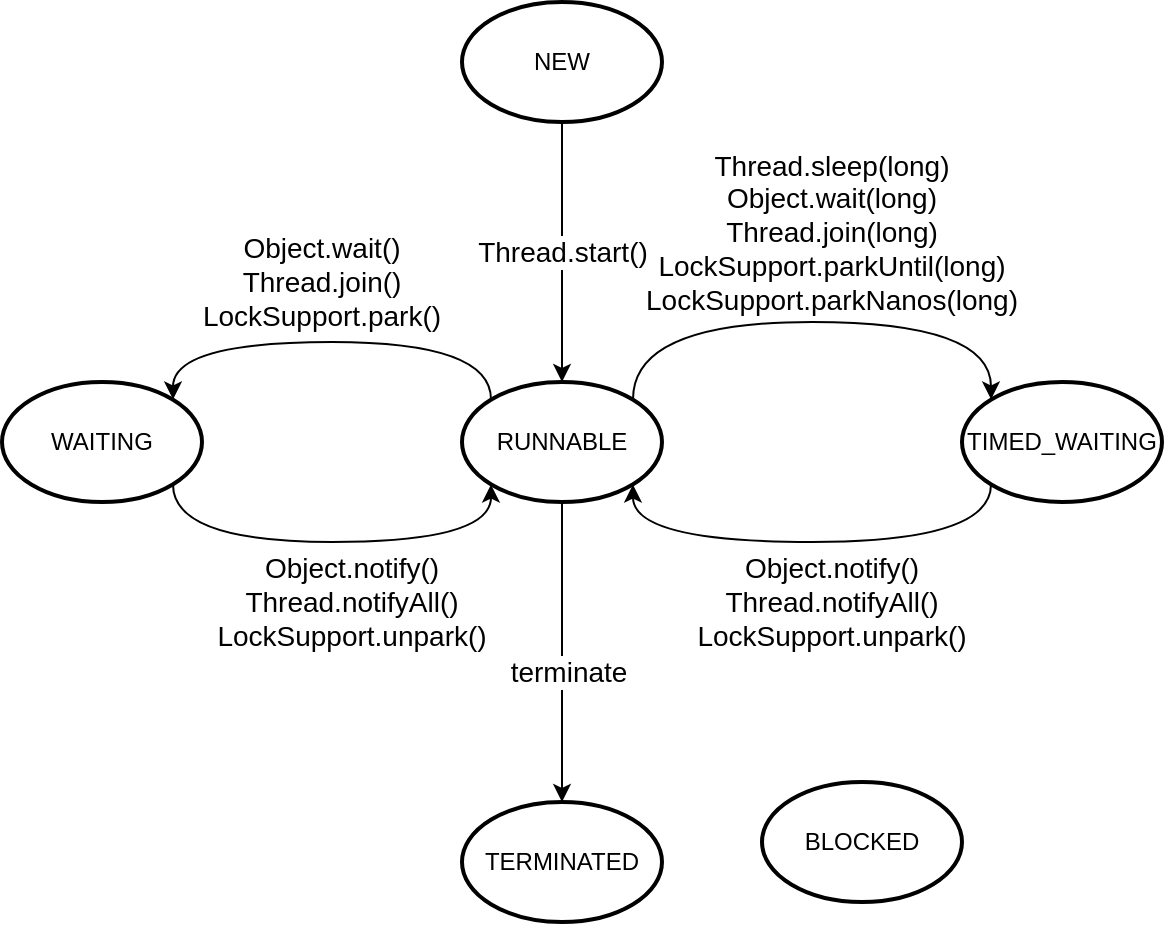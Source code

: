 <mxfile version="10.6.7" type="github"><diagram id="7bAAMtYjb723Usm57Kre" name="Page-1"><mxGraphModel dx="886" dy="593" grid="1" gridSize="10" guides="1" tooltips="1" connect="1" arrows="1" fold="1" page="1" pageScale="1" pageWidth="827" pageHeight="1169" math="0" shadow="0"><root><mxCell id="0"/><mxCell id="1" parent="0"/><mxCell id="614B6NacwDLU-n_JJPLR-9" style="edgeStyle=orthogonalEdgeStyle;curved=1;orthogonalLoop=1;jettySize=auto;html=1;exitX=0.855;exitY=0.855;exitDx=0;exitDy=0;exitPerimeter=0;entryX=0.145;entryY=0.855;entryDx=0;entryDy=0;entryPerimeter=0;fontSize=16;" edge="1" parent="1" source="614B6NacwDLU-n_JJPLR-1" target="614B6NacwDLU-n_JJPLR-3"><mxGeometry relative="1" as="geometry"><Array as="points"><mxPoint x="186" y="340"/><mxPoint x="345" y="340"/></Array></mxGeometry></mxCell><mxCell id="614B6NacwDLU-n_JJPLR-1" value="WAITING" style="strokeWidth=2;html=1;shape=mxgraph.flowchart.start_1;whiteSpace=wrap;" vertex="1" parent="1"><mxGeometry x="100" y="260" width="100" height="60" as="geometry"/></mxCell><mxCell id="614B6NacwDLU-n_JJPLR-7" value="Thread.start()" style="edgeStyle=orthogonalEdgeStyle;rounded=0;orthogonalLoop=1;jettySize=auto;html=1;exitX=0.5;exitY=1;exitDx=0;exitDy=0;exitPerimeter=0;entryX=0.5;entryY=0;entryDx=0;entryDy=0;entryPerimeter=0;fontSize=14;" edge="1" parent="1" source="614B6NacwDLU-n_JJPLR-2" target="614B6NacwDLU-n_JJPLR-3"><mxGeometry relative="1" as="geometry"/></mxCell><mxCell id="614B6NacwDLU-n_JJPLR-2" value="NEW" style="strokeWidth=2;html=1;shape=mxgraph.flowchart.start_1;whiteSpace=wrap;" vertex="1" parent="1"><mxGeometry x="330" y="70" width="100" height="60" as="geometry"/></mxCell><mxCell id="614B6NacwDLU-n_JJPLR-8" style="edgeStyle=orthogonalEdgeStyle;orthogonalLoop=1;jettySize=auto;html=1;exitX=0.145;exitY=0.145;exitDx=0;exitDy=0;exitPerimeter=0;entryX=0.855;entryY=0.145;entryDx=0;entryDy=0;entryPerimeter=0;fontSize=16;curved=1;" edge="1" parent="1" source="614B6NacwDLU-n_JJPLR-3" target="614B6NacwDLU-n_JJPLR-1"><mxGeometry relative="1" as="geometry"><Array as="points"><mxPoint x="345" y="240"/><mxPoint x="186" y="240"/></Array></mxGeometry></mxCell><mxCell id="614B6NacwDLU-n_JJPLR-12" style="edgeStyle=orthogonalEdgeStyle;curved=1;orthogonalLoop=1;jettySize=auto;html=1;exitX=0.855;exitY=0.145;exitDx=0;exitDy=0;exitPerimeter=0;entryX=0.145;entryY=0.145;entryDx=0;entryDy=0;entryPerimeter=0;fontSize=14;" edge="1" parent="1" source="614B6NacwDLU-n_JJPLR-3" target="614B6NacwDLU-n_JJPLR-4"><mxGeometry relative="1" as="geometry"><Array as="points"><mxPoint x="416" y="230"/><mxPoint x="595" y="230"/></Array></mxGeometry></mxCell><mxCell id="614B6NacwDLU-n_JJPLR-16" style="edgeStyle=orthogonalEdgeStyle;curved=1;orthogonalLoop=1;jettySize=auto;html=1;exitX=0.5;exitY=1;exitDx=0;exitDy=0;exitPerimeter=0;entryX=0.5;entryY=0;entryDx=0;entryDy=0;entryPerimeter=0;fontSize=14;" edge="1" parent="1" source="614B6NacwDLU-n_JJPLR-3" target="614B6NacwDLU-n_JJPLR-5"><mxGeometry relative="1" as="geometry"/></mxCell><mxCell id="614B6NacwDLU-n_JJPLR-17" value="terminate" style="text;html=1;resizable=0;points=[];align=center;verticalAlign=middle;labelBackgroundColor=#ffffff;fontSize=14;" vertex="1" connectable="0" parent="614B6NacwDLU-n_JJPLR-16"><mxGeometry x="0.133" y="3" relative="1" as="geometry"><mxPoint as="offset"/></mxGeometry></mxCell><mxCell id="614B6NacwDLU-n_JJPLR-3" value="RUNNABLE" style="strokeWidth=2;html=1;shape=mxgraph.flowchart.start_1;whiteSpace=wrap;" vertex="1" parent="1"><mxGeometry x="330" y="260" width="100" height="60" as="geometry"/></mxCell><mxCell id="614B6NacwDLU-n_JJPLR-13" style="edgeStyle=orthogonalEdgeStyle;curved=1;orthogonalLoop=1;jettySize=auto;html=1;exitX=0.145;exitY=0.855;exitDx=0;exitDy=0;exitPerimeter=0;entryX=0.855;entryY=0.855;entryDx=0;entryDy=0;entryPerimeter=0;fontSize=14;" edge="1" parent="1" source="614B6NacwDLU-n_JJPLR-4" target="614B6NacwDLU-n_JJPLR-3"><mxGeometry relative="1" as="geometry"><Array as="points"><mxPoint x="595" y="340"/><mxPoint x="416" y="340"/></Array></mxGeometry></mxCell><mxCell id="614B6NacwDLU-n_JJPLR-4" value="TIMED_WAITING" style="strokeWidth=2;html=1;shape=mxgraph.flowchart.start_1;whiteSpace=wrap;" vertex="1" parent="1"><mxGeometry x="580" y="260" width="100" height="60" as="geometry"/></mxCell><mxCell id="614B6NacwDLU-n_JJPLR-5" value="TERMINATED" style="strokeWidth=2;html=1;shape=mxgraph.flowchart.start_1;whiteSpace=wrap;" vertex="1" parent="1"><mxGeometry x="330" y="470" width="100" height="60" as="geometry"/></mxCell><mxCell id="614B6NacwDLU-n_JJPLR-6" value="BLOCKED" style="strokeWidth=2;html=1;shape=mxgraph.flowchart.start_1;whiteSpace=wrap;" vertex="1" parent="1"><mxGeometry x="480" y="460" width="100" height="60" as="geometry"/></mxCell><mxCell id="614B6NacwDLU-n_JJPLR-10" value="Object.wait()&lt;br&gt;Thread.join()&lt;br&gt;LockSupport.park()&lt;br&gt;" style="text;html=1;strokeColor=none;fillColor=none;align=center;verticalAlign=middle;whiteSpace=wrap;rounded=0;fontSize=14;" vertex="1" parent="1"><mxGeometry x="220" y="180" width="80" height="60" as="geometry"/></mxCell><mxCell id="614B6NacwDLU-n_JJPLR-11" value="Object.notify()&lt;br&gt;Thread.notifyAll()&lt;br&gt;LockSupport.unpark()&lt;br&gt;" style="text;html=1;strokeColor=none;fillColor=none;align=center;verticalAlign=middle;whiteSpace=wrap;rounded=0;fontSize=14;" vertex="1" parent="1"><mxGeometry x="210" y="340" width="130" height="60" as="geometry"/></mxCell><mxCell id="614B6NacwDLU-n_JJPLR-14" value="Thread.sleep(long)&lt;br&gt;Object.wait(long)&lt;br&gt;Thread.join(long)&lt;br&gt;LockSupport.parkUntil(long)&lt;br&gt;LockSupport.parkNanos(long)&lt;br&gt;" style="text;html=1;strokeColor=none;fillColor=none;align=center;verticalAlign=middle;whiteSpace=wrap;rounded=0;fontSize=14;" vertex="1" parent="1"><mxGeometry x="460" y="140" width="110" height="90" as="geometry"/></mxCell><mxCell id="614B6NacwDLU-n_JJPLR-15" value="Object.notify()&lt;br&gt;Thread.notifyAll()&lt;br&gt;LockSupport.unpark()&lt;br&gt;" style="text;html=1;strokeColor=none;fillColor=none;align=center;verticalAlign=middle;whiteSpace=wrap;rounded=0;fontSize=14;" vertex="1" parent="1"><mxGeometry x="450" y="340" width="130" height="60" as="geometry"/></mxCell></root></mxGraphModel></diagram></mxfile>